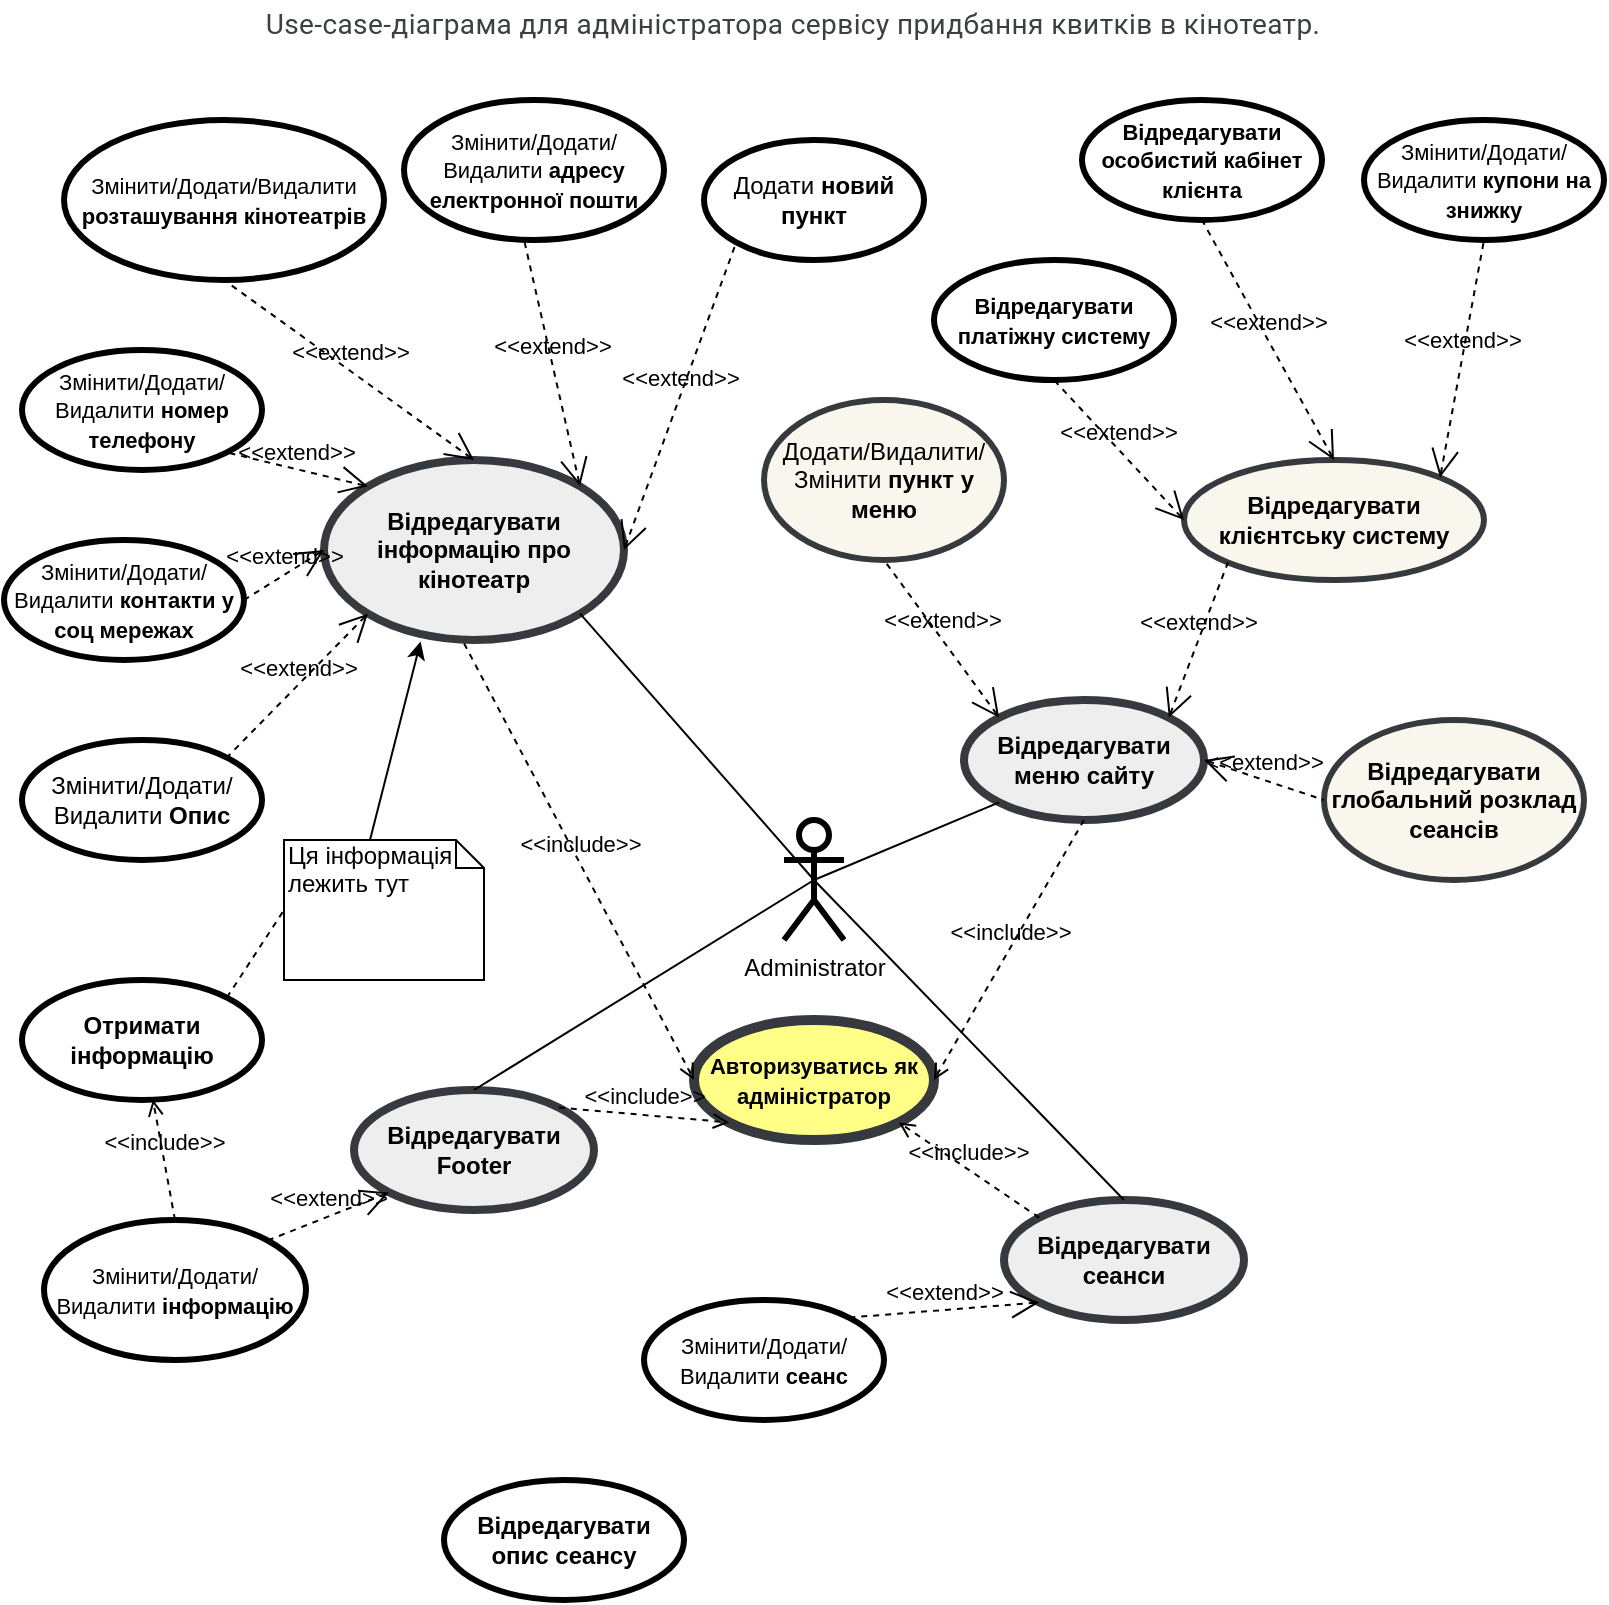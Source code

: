 <mxfile version="13.6.9" type="github">
  <diagram id="C5RBs43oDa-KdzZeNtuy" name="Page-1">
    <mxGraphModel dx="1125" dy="645" grid="1" gridSize="10" guides="1" tooltips="1" connect="1" arrows="1" fold="1" page="1" pageScale="1" pageWidth="827" pageHeight="1169" math="0" shadow="0">
      <root>
        <mxCell id="WIyWlLk6GJQsqaUBKTNV-0" />
        <mxCell id="WIyWlLk6GJQsqaUBKTNV-1" parent="WIyWlLk6GJQsqaUBKTNV-0" />
        <mxCell id="68lFuTOirknGhlbdTPyb-0" value="&lt;font style=&quot;font-size: 11px&quot;&gt;Авторизуватись як адміністратор&lt;/font&gt;" style="shape=ellipse;html=1;strokeWidth=5;fontStyle=1;whiteSpace=wrap;align=center;perimeter=ellipsePerimeter;fillColor=#ffff88;strokeColor=#36393d;" vertex="1" parent="WIyWlLk6GJQsqaUBKTNV-1">
          <mxGeometry x="365" y="520" width="120" height="60" as="geometry" />
        </mxCell>
        <mxCell id="68lFuTOirknGhlbdTPyb-1" value="Administrator" style="shape=umlActor;html=1;verticalLabelPosition=bottom;verticalAlign=top;align=center;strokeWidth=3;" vertex="1" parent="WIyWlLk6GJQsqaUBKTNV-1">
          <mxGeometry x="410" y="420" width="30" height="60" as="geometry" />
        </mxCell>
        <mxCell id="68lFuTOirknGhlbdTPyb-2" value="&lt;span style=&quot;color: rgb(60 , 64 , 67) ; font-family: &amp;#34;roboto&amp;#34; , &amp;#34;arial&amp;#34; , sans-serif ; font-size: 14px ; letter-spacing: 0.2px&quot;&gt;Use-case-діаграма для адміністратора сервісу придбання квитків в кінотеатр.&lt;br/&gt;&lt;br/&gt;&lt;/span&gt;" style="text;html=1;align=center;verticalAlign=middle;resizable=0;points=[];autosize=1;" vertex="1" parent="WIyWlLk6GJQsqaUBKTNV-1">
          <mxGeometry x="149" y="10" width="530" height="40" as="geometry" />
        </mxCell>
        <mxCell id="68lFuTOirknGhlbdTPyb-7" value="Відредагувати сеанси" style="shape=ellipse;html=1;strokeWidth=4;fontStyle=1;whiteSpace=wrap;align=center;perimeter=ellipsePerimeter;shadow=0;sketch=0;fillColor=#eeeeee;strokeColor=#36393d;" vertex="1" parent="WIyWlLk6GJQsqaUBKTNV-1">
          <mxGeometry x="520" y="610" width="120" height="60" as="geometry" />
        </mxCell>
        <mxCell id="68lFuTOirknGhlbdTPyb-10" value="Відредагувати інформацію про кінотеатр" style="shape=ellipse;html=1;strokeWidth=4;fontStyle=1;whiteSpace=wrap;align=center;perimeter=ellipsePerimeter;shadow=0;sketch=0;fillColor=#eeeeee;strokeColor=#36393d;" vertex="1" parent="WIyWlLk6GJQsqaUBKTNV-1">
          <mxGeometry x="180" y="240" width="150" height="90" as="geometry" />
        </mxCell>
        <mxCell id="68lFuTOirknGhlbdTPyb-12" value="Відредагувати меню сайту" style="shape=ellipse;html=1;strokeWidth=4;fontStyle=1;whiteSpace=wrap;align=center;perimeter=ellipsePerimeter;shadow=0;sketch=0;fillColor=#eeeeee;strokeColor=#36393d;" vertex="1" parent="WIyWlLk6GJQsqaUBKTNV-1">
          <mxGeometry x="500" y="360" width="120" height="60" as="geometry" />
        </mxCell>
        <mxCell id="68lFuTOirknGhlbdTPyb-14" value="Відредагувати Footer" style="shape=ellipse;html=1;strokeWidth=4;fontStyle=1;whiteSpace=wrap;align=center;perimeter=ellipsePerimeter;shadow=0;sketch=0;perimeterSpacing=0;fillColor=#eeeeee;strokeColor=#36393d;" vertex="1" parent="WIyWlLk6GJQsqaUBKTNV-1">
          <mxGeometry x="195" y="555" width="120" height="60" as="geometry" />
        </mxCell>
        <mxCell id="68lFuTOirknGhlbdTPyb-27" value="" style="edgeStyle=none;html=1;endArrow=none;verticalAlign=bottom;exitX=1;exitY=1;exitDx=0;exitDy=0;entryX=0.5;entryY=0.5;entryDx=0;entryDy=0;entryPerimeter=0;" edge="1" parent="WIyWlLk6GJQsqaUBKTNV-1" source="68lFuTOirknGhlbdTPyb-10" target="68lFuTOirknGhlbdTPyb-1">
          <mxGeometry width="160" relative="1" as="geometry">
            <mxPoint x="280" y="470" as="sourcePoint" />
            <mxPoint x="440" y="470" as="targetPoint" />
          </mxGeometry>
        </mxCell>
        <mxCell id="68lFuTOirknGhlbdTPyb-28" value="" style="edgeStyle=none;html=1;endArrow=none;verticalAlign=bottom;entryX=0;entryY=1;entryDx=0;entryDy=0;exitX=0.5;exitY=0.5;exitDx=0;exitDy=0;exitPerimeter=0;" edge="1" parent="WIyWlLk6GJQsqaUBKTNV-1" source="68lFuTOirknGhlbdTPyb-1" target="68lFuTOirknGhlbdTPyb-12">
          <mxGeometry width="160" relative="1" as="geometry">
            <mxPoint x="280" y="470" as="sourcePoint" />
            <mxPoint x="440" y="470" as="targetPoint" />
          </mxGeometry>
        </mxCell>
        <mxCell id="68lFuTOirknGhlbdTPyb-29" value="" style="edgeStyle=none;html=1;endArrow=none;verticalAlign=bottom;exitX=0.5;exitY=0;exitDx=0;exitDy=0;entryX=0.5;entryY=0.5;entryDx=0;entryDy=0;entryPerimeter=0;" edge="1" parent="WIyWlLk6GJQsqaUBKTNV-1" source="68lFuTOirknGhlbdTPyb-14" target="68lFuTOirknGhlbdTPyb-1">
          <mxGeometry width="160" relative="1" as="geometry">
            <mxPoint x="280" y="470" as="sourcePoint" />
            <mxPoint x="440" y="470" as="targetPoint" />
          </mxGeometry>
        </mxCell>
        <mxCell id="68lFuTOirknGhlbdTPyb-30" value="" style="edgeStyle=none;html=1;endArrow=none;verticalAlign=bottom;entryX=0.5;entryY=0;entryDx=0;entryDy=0;exitX=0.5;exitY=0.5;exitDx=0;exitDy=0;exitPerimeter=0;" edge="1" parent="WIyWlLk6GJQsqaUBKTNV-1" source="68lFuTOirknGhlbdTPyb-1" target="68lFuTOirknGhlbdTPyb-7">
          <mxGeometry width="160" relative="1" as="geometry">
            <mxPoint x="280" y="470" as="sourcePoint" />
            <mxPoint x="440" y="470" as="targetPoint" />
          </mxGeometry>
        </mxCell>
        <mxCell id="68lFuTOirknGhlbdTPyb-31" value="&amp;lt;&amp;lt;include&amp;gt;&amp;gt;" style="edgeStyle=none;html=1;endArrow=open;verticalAlign=bottom;dashed=1;labelBackgroundColor=none;exitX=1;exitY=0;exitDx=0;exitDy=0;entryX=0;entryY=1;entryDx=0;entryDy=0;" edge="1" parent="WIyWlLk6GJQsqaUBKTNV-1" source="68lFuTOirknGhlbdTPyb-14" target="68lFuTOirknGhlbdTPyb-0">
          <mxGeometry width="160" relative="1" as="geometry">
            <mxPoint x="325" y="620" as="sourcePoint" />
            <mxPoint x="485" y="620" as="targetPoint" />
          </mxGeometry>
        </mxCell>
        <mxCell id="68lFuTOirknGhlbdTPyb-32" value="&amp;lt;&amp;lt;include&amp;gt;&amp;gt;" style="edgeStyle=none;html=1;endArrow=open;verticalAlign=bottom;dashed=1;labelBackgroundColor=none;exitX=0.467;exitY=1.019;exitDx=0;exitDy=0;entryX=0;entryY=0.5;entryDx=0;entryDy=0;exitPerimeter=0;" edge="1" parent="WIyWlLk6GJQsqaUBKTNV-1" source="68lFuTOirknGhlbdTPyb-10" target="68lFuTOirknGhlbdTPyb-0">
          <mxGeometry width="160" relative="1" as="geometry">
            <mxPoint x="280" y="470" as="sourcePoint" />
            <mxPoint x="440" y="470" as="targetPoint" />
          </mxGeometry>
        </mxCell>
        <mxCell id="68lFuTOirknGhlbdTPyb-33" value="&amp;lt;&amp;lt;include&amp;gt;&amp;gt;" style="edgeStyle=none;html=1;endArrow=open;verticalAlign=bottom;dashed=1;labelBackgroundColor=none;exitX=0.5;exitY=1;exitDx=0;exitDy=0;entryX=1;entryY=0.5;entryDx=0;entryDy=0;" edge="1" parent="WIyWlLk6GJQsqaUBKTNV-1" source="68lFuTOirknGhlbdTPyb-12" target="68lFuTOirknGhlbdTPyb-0">
          <mxGeometry width="160" relative="1" as="geometry">
            <mxPoint x="280" y="470" as="sourcePoint" />
            <mxPoint x="440" y="470" as="targetPoint" />
          </mxGeometry>
        </mxCell>
        <mxCell id="68lFuTOirknGhlbdTPyb-35" value="&amp;lt;&amp;lt;include&amp;gt;&amp;gt;" style="edgeStyle=none;html=1;endArrow=open;verticalAlign=bottom;dashed=1;labelBackgroundColor=none;exitX=0;exitY=0;exitDx=0;exitDy=0;entryX=1;entryY=1;entryDx=0;entryDy=0;" edge="1" parent="WIyWlLk6GJQsqaUBKTNV-1" source="68lFuTOirknGhlbdTPyb-7" target="68lFuTOirknGhlbdTPyb-0">
          <mxGeometry width="160" relative="1" as="geometry">
            <mxPoint x="280" y="470" as="sourcePoint" />
            <mxPoint x="440" y="470" as="targetPoint" />
          </mxGeometry>
        </mxCell>
        <mxCell id="68lFuTOirknGhlbdTPyb-36" value="&lt;span style=&quot;font-weight: normal&quot;&gt;Змінити/Додати/Видалити &lt;/span&gt;Опис" style="shape=ellipse;html=1;strokeWidth=3;fontStyle=1;whiteSpace=wrap;align=center;perimeter=ellipsePerimeter;shadow=0;sketch=0;" vertex="1" parent="WIyWlLk6GJQsqaUBKTNV-1">
          <mxGeometry x="29" y="380" width="120" height="60" as="geometry" />
        </mxCell>
        <mxCell id="68lFuTOirknGhlbdTPyb-37" value="&lt;font style=&quot;font-size: 11px ; font-weight: normal&quot;&gt;Змінити/Додати/Видалити &lt;/font&gt;&lt;font style=&quot;font-size: 11px&quot;&gt;контакти у соц мережах&lt;/font&gt;" style="shape=ellipse;html=1;strokeWidth=3;fontStyle=1;whiteSpace=wrap;align=center;perimeter=ellipsePerimeter;shadow=0;sketch=0;" vertex="1" parent="WIyWlLk6GJQsqaUBKTNV-1">
          <mxGeometry x="20" y="280" width="120" height="60" as="geometry" />
        </mxCell>
        <mxCell id="68lFuTOirknGhlbdTPyb-38" value="&lt;span style=&quot;font-size: 11px ; font-weight: normal&quot;&gt;Змінити/Додати/Видалити &lt;/span&gt;&lt;span style=&quot;font-size: 11px&quot;&gt;номер телефону&lt;/span&gt;" style="shape=ellipse;html=1;strokeWidth=3;fontStyle=1;whiteSpace=wrap;align=center;perimeter=ellipsePerimeter;shadow=0;sketch=0;" vertex="1" parent="WIyWlLk6GJQsqaUBKTNV-1">
          <mxGeometry x="29" y="185" width="120" height="60" as="geometry" />
        </mxCell>
        <mxCell id="68lFuTOirknGhlbdTPyb-39" value="&lt;font style=&quot;font-size: 11px ; font-weight: normal&quot;&gt;Змінити/Додати/Видалити &lt;/font&gt;&lt;font style=&quot;font-size: 11px&quot;&gt;розташування кінотеатрів&lt;/font&gt;" style="shape=ellipse;html=1;strokeWidth=3;fontStyle=1;whiteSpace=wrap;align=center;perimeter=ellipsePerimeter;shadow=0;sketch=0;" vertex="1" parent="WIyWlLk6GJQsqaUBKTNV-1">
          <mxGeometry x="50" y="70" width="160" height="80" as="geometry" />
        </mxCell>
        <mxCell id="68lFuTOirknGhlbdTPyb-40" value="&lt;span style=&quot;font-size: 11px ; font-weight: normal&quot;&gt;Змінити/Додати/Видалити &lt;/span&gt;&lt;span style=&quot;font-size: 11px&quot;&gt;адресу електронної пошти&lt;/span&gt;" style="shape=ellipse;html=1;strokeWidth=3;fontStyle=1;whiteSpace=wrap;align=center;perimeter=ellipsePerimeter;shadow=0;sketch=0;" vertex="1" parent="WIyWlLk6GJQsqaUBKTNV-1">
          <mxGeometry x="220" y="60" width="130" height="70" as="geometry" />
        </mxCell>
        <mxCell id="68lFuTOirknGhlbdTPyb-46" value="&lt;span style=&quot;font-weight: normal&quot;&gt;Додати/Видалити/Змінити&amp;nbsp;&lt;/span&gt;пункт у меню" style="shape=ellipse;html=1;strokeWidth=3;fontStyle=1;whiteSpace=wrap;align=center;perimeter=ellipsePerimeter;shadow=0;sketch=0;fillColor=#f9f7ed;strokeColor=#36393d;" vertex="1" parent="WIyWlLk6GJQsqaUBKTNV-1">
          <mxGeometry x="400" y="210" width="120" height="80" as="geometry" />
        </mxCell>
        <mxCell id="68lFuTOirknGhlbdTPyb-49" value="&lt;span style=&quot;font-weight: normal&quot;&gt;Додати &lt;/span&gt;новий пункт" style="shape=ellipse;html=1;strokeWidth=3;fontStyle=1;whiteSpace=wrap;align=center;perimeter=ellipsePerimeter;shadow=0;sketch=0;" vertex="1" parent="WIyWlLk6GJQsqaUBKTNV-1">
          <mxGeometry x="370" y="80" width="110" height="60" as="geometry" />
        </mxCell>
        <mxCell id="68lFuTOirknGhlbdTPyb-53" value="Відредагувати клієнтську систему" style="shape=ellipse;html=1;strokeWidth=3;fontStyle=1;whiteSpace=wrap;align=center;perimeter=ellipsePerimeter;shadow=0;sketch=0;fillColor=#f9f7ed;strokeColor=#36393d;" vertex="1" parent="WIyWlLk6GJQsqaUBKTNV-1">
          <mxGeometry x="610" y="240" width="150" height="60" as="geometry" />
        </mxCell>
        <mxCell id="68lFuTOirknGhlbdTPyb-54" value="&amp;lt;&amp;lt;extend&amp;gt;&amp;gt;" style="edgeStyle=none;html=1;startArrow=open;endArrow=none;startSize=12;verticalAlign=bottom;dashed=1;labelBackgroundColor=none;exitX=0;exitY=1;exitDx=0;exitDy=0;entryX=1;entryY=0;entryDx=0;entryDy=0;" edge="1" parent="WIyWlLk6GJQsqaUBKTNV-1" source="68lFuTOirknGhlbdTPyb-10" target="68lFuTOirknGhlbdTPyb-36">
          <mxGeometry width="160" relative="1" as="geometry">
            <mxPoint x="280" y="410" as="sourcePoint" />
            <mxPoint x="440" y="410" as="targetPoint" />
          </mxGeometry>
        </mxCell>
        <mxCell id="68lFuTOirknGhlbdTPyb-55" value="&amp;lt;&amp;lt;extend&amp;gt;&amp;gt;" style="edgeStyle=none;html=1;startArrow=open;endArrow=none;startSize=12;verticalAlign=bottom;dashed=1;labelBackgroundColor=none;entryX=1;entryY=0.5;entryDx=0;entryDy=0;exitX=0;exitY=0.5;exitDx=0;exitDy=0;" edge="1" parent="WIyWlLk6GJQsqaUBKTNV-1" source="68lFuTOirknGhlbdTPyb-10" target="68lFuTOirknGhlbdTPyb-37">
          <mxGeometry width="160" relative="1" as="geometry">
            <mxPoint x="290" y="280" as="sourcePoint" />
            <mxPoint x="450" y="280" as="targetPoint" />
          </mxGeometry>
        </mxCell>
        <mxCell id="68lFuTOirknGhlbdTPyb-56" value="&amp;lt;&amp;lt;extend&amp;gt;&amp;gt;" style="edgeStyle=none;html=1;startArrow=open;endArrow=none;startSize=12;verticalAlign=bottom;dashed=1;labelBackgroundColor=none;entryX=1;entryY=1;entryDx=0;entryDy=0;exitX=0;exitY=0;exitDx=0;exitDy=0;" edge="1" parent="WIyWlLk6GJQsqaUBKTNV-1" source="68lFuTOirknGhlbdTPyb-10" target="68lFuTOirknGhlbdTPyb-38">
          <mxGeometry width="160" relative="1" as="geometry">
            <mxPoint x="290" y="280" as="sourcePoint" />
            <mxPoint x="450" y="280" as="targetPoint" />
          </mxGeometry>
        </mxCell>
        <mxCell id="68lFuTOirknGhlbdTPyb-57" value="&amp;lt;&amp;lt;extend&amp;gt;&amp;gt;" style="edgeStyle=none;html=1;startArrow=open;endArrow=none;startSize=12;verticalAlign=bottom;dashed=1;labelBackgroundColor=none;entryX=0.5;entryY=1;entryDx=0;entryDy=0;exitX=0.5;exitY=0;exitDx=0;exitDy=0;" edge="1" parent="WIyWlLk6GJQsqaUBKTNV-1" source="68lFuTOirknGhlbdTPyb-10" target="68lFuTOirknGhlbdTPyb-39">
          <mxGeometry width="160" relative="1" as="geometry">
            <mxPoint x="290" y="280" as="sourcePoint" />
            <mxPoint x="450" y="280" as="targetPoint" />
          </mxGeometry>
        </mxCell>
        <mxCell id="68lFuTOirknGhlbdTPyb-58" value="&amp;lt;&amp;lt;extend&amp;gt;&amp;gt;" style="edgeStyle=none;html=1;startArrow=open;endArrow=none;startSize=12;verticalAlign=bottom;dashed=1;labelBackgroundColor=none;entryX=0.462;entryY=1;entryDx=0;entryDy=0;entryPerimeter=0;exitX=1;exitY=0;exitDx=0;exitDy=0;" edge="1" parent="WIyWlLk6GJQsqaUBKTNV-1" source="68lFuTOirknGhlbdTPyb-10" target="68lFuTOirknGhlbdTPyb-40">
          <mxGeometry width="160" relative="1" as="geometry">
            <mxPoint x="290" y="280" as="sourcePoint" />
            <mxPoint x="450" y="280" as="targetPoint" />
          </mxGeometry>
        </mxCell>
        <mxCell id="68lFuTOirknGhlbdTPyb-59" value="&amp;lt;&amp;lt;extend&amp;gt;&amp;gt;" style="edgeStyle=none;html=1;startArrow=open;endArrow=none;startSize=12;verticalAlign=bottom;dashed=1;labelBackgroundColor=none;entryX=0;entryY=1;entryDx=0;entryDy=0;exitX=1;exitY=0.5;exitDx=0;exitDy=0;" edge="1" parent="WIyWlLk6GJQsqaUBKTNV-1" source="68lFuTOirknGhlbdTPyb-10" target="68lFuTOirknGhlbdTPyb-49">
          <mxGeometry width="160" relative="1" as="geometry">
            <mxPoint x="290" y="280" as="sourcePoint" />
            <mxPoint x="450" y="280" as="targetPoint" />
          </mxGeometry>
        </mxCell>
        <mxCell id="68lFuTOirknGhlbdTPyb-61" value="&amp;lt;&amp;lt;extend&amp;gt;&amp;gt;" style="edgeStyle=none;html=1;startArrow=open;endArrow=none;startSize=12;verticalAlign=bottom;dashed=1;labelBackgroundColor=none;entryX=0.5;entryY=1;entryDx=0;entryDy=0;exitX=0;exitY=0;exitDx=0;exitDy=0;" edge="1" parent="WIyWlLk6GJQsqaUBKTNV-1" source="68lFuTOirknGhlbdTPyb-12" target="68lFuTOirknGhlbdTPyb-46">
          <mxGeometry width="160" relative="1" as="geometry">
            <mxPoint x="290" y="330" as="sourcePoint" />
            <mxPoint x="450" y="330" as="targetPoint" />
          </mxGeometry>
        </mxCell>
        <mxCell id="68lFuTOirknGhlbdTPyb-62" value="&amp;lt;&amp;lt;extend&amp;gt;&amp;gt;" style="edgeStyle=none;html=1;startArrow=open;endArrow=none;startSize=12;verticalAlign=bottom;dashed=1;labelBackgroundColor=none;entryX=0;entryY=1;entryDx=0;entryDy=0;exitX=1;exitY=0;exitDx=0;exitDy=0;" edge="1" parent="WIyWlLk6GJQsqaUBKTNV-1" source="68lFuTOirknGhlbdTPyb-12" target="68lFuTOirknGhlbdTPyb-53">
          <mxGeometry width="160" relative="1" as="geometry">
            <mxPoint x="540" y="340" as="sourcePoint" />
            <mxPoint x="450" y="330" as="targetPoint" />
          </mxGeometry>
        </mxCell>
        <mxCell id="68lFuTOirknGhlbdTPyb-63" value="&lt;font style=&quot;font-size: 11px&quot;&gt;Відредагувати особистий кабінет клієнта&lt;/font&gt;" style="shape=ellipse;html=1;strokeWidth=3;fontStyle=1;whiteSpace=wrap;align=center;perimeter=ellipsePerimeter;shadow=0;sketch=0;" vertex="1" parent="WIyWlLk6GJQsqaUBKTNV-1">
          <mxGeometry x="559" y="60" width="120" height="60" as="geometry" />
        </mxCell>
        <mxCell id="68lFuTOirknGhlbdTPyb-64" value="&amp;lt;&amp;lt;extend&amp;gt;&amp;gt;" style="edgeStyle=none;html=1;startArrow=open;endArrow=none;startSize=12;verticalAlign=bottom;dashed=1;labelBackgroundColor=none;entryX=0.5;entryY=1;entryDx=0;entryDy=0;exitX=0.5;exitY=0;exitDx=0;exitDy=0;" edge="1" parent="WIyWlLk6GJQsqaUBKTNV-1" source="68lFuTOirknGhlbdTPyb-53" target="68lFuTOirknGhlbdTPyb-63">
          <mxGeometry width="160" relative="1" as="geometry">
            <mxPoint x="290" y="350" as="sourcePoint" />
            <mxPoint x="450" y="350" as="targetPoint" />
          </mxGeometry>
        </mxCell>
        <mxCell id="68lFuTOirknGhlbdTPyb-65" value="&lt;font style=&quot;font-size: 11px&quot;&gt;Відредагувати платіжну систему&lt;/font&gt;" style="shape=ellipse;html=1;strokeWidth=3;fontStyle=1;whiteSpace=wrap;align=center;perimeter=ellipsePerimeter;shadow=0;sketch=0;" vertex="1" parent="WIyWlLk6GJQsqaUBKTNV-1">
          <mxGeometry x="485" y="140" width="120" height="60" as="geometry" />
        </mxCell>
        <mxCell id="68lFuTOirknGhlbdTPyb-66" value="&amp;lt;&amp;lt;extend&amp;gt;&amp;gt;" style="edgeStyle=none;html=1;startArrow=open;endArrow=none;startSize=12;verticalAlign=bottom;dashed=1;labelBackgroundColor=none;entryX=0.5;entryY=1;entryDx=0;entryDy=0;exitX=0;exitY=0.5;exitDx=0;exitDy=0;" edge="1" parent="WIyWlLk6GJQsqaUBKTNV-1" target="68lFuTOirknGhlbdTPyb-65" source="68lFuTOirknGhlbdTPyb-53">
          <mxGeometry width="160" relative="1" as="geometry">
            <mxPoint x="678.997" y="308.787" as="sourcePoint" />
            <mxPoint x="287.03" y="350" as="targetPoint" />
          </mxGeometry>
        </mxCell>
        <mxCell id="68lFuTOirknGhlbdTPyb-67" value="Відредагувати глобальний розклад сеансів" style="shape=ellipse;html=1;strokeWidth=3;fontStyle=1;whiteSpace=wrap;align=center;perimeter=ellipsePerimeter;shadow=0;sketch=0;fillColor=#f9f7ed;strokeColor=#36393d;" vertex="1" parent="WIyWlLk6GJQsqaUBKTNV-1">
          <mxGeometry x="680" y="370" width="130" height="80" as="geometry" />
        </mxCell>
        <mxCell id="68lFuTOirknGhlbdTPyb-68" value="&amp;lt;&amp;lt;extend&amp;gt;&amp;gt;" style="edgeStyle=none;html=1;startArrow=open;endArrow=none;startSize=12;verticalAlign=bottom;dashed=1;labelBackgroundColor=none;entryX=0;entryY=0.5;entryDx=0;entryDy=0;exitX=1;exitY=0.5;exitDx=0;exitDy=0;" edge="1" parent="WIyWlLk6GJQsqaUBKTNV-1" source="68lFuTOirknGhlbdTPyb-12" target="68lFuTOirknGhlbdTPyb-67">
          <mxGeometry width="160" relative="1" as="geometry">
            <mxPoint x="290" y="360" as="sourcePoint" />
            <mxPoint x="450" y="360" as="targetPoint" />
          </mxGeometry>
        </mxCell>
        <mxCell id="68lFuTOirknGhlbdTPyb-69" value="&lt;font style=&quot;font-size: 11px&quot;&gt;&lt;span style=&quot;font-weight: 400&quot;&gt;Змінити/Додати/Видалити&lt;/span&gt;&amp;nbsp;інформацію&lt;/font&gt;" style="shape=ellipse;html=1;strokeWidth=3;fontStyle=1;whiteSpace=wrap;align=center;perimeter=ellipsePerimeter;shadow=0;sketch=0;" vertex="1" parent="WIyWlLk6GJQsqaUBKTNV-1">
          <mxGeometry x="40" y="620" width="131" height="70" as="geometry" />
        </mxCell>
        <mxCell id="68lFuTOirknGhlbdTPyb-70" value="&lt;span style=&quot;font-size: 11px ; font-weight: 400&quot;&gt;Змінити/Додати/Видалити &lt;/span&gt;&lt;span style=&quot;font-size: 11px&quot;&gt;купони на знижку&lt;/span&gt;" style="shape=ellipse;html=1;strokeWidth=3;fontStyle=1;whiteSpace=wrap;align=center;perimeter=ellipsePerimeter;shadow=0;sketch=0;" vertex="1" parent="WIyWlLk6GJQsqaUBKTNV-1">
          <mxGeometry x="700" y="70" width="120" height="60" as="geometry" />
        </mxCell>
        <mxCell id="68lFuTOirknGhlbdTPyb-72" value="&amp;lt;&amp;lt;extend&amp;gt;&amp;gt;" style="edgeStyle=none;html=1;startArrow=open;endArrow=none;startSize=12;verticalAlign=bottom;dashed=1;labelBackgroundColor=none;entryX=0.5;entryY=1;entryDx=0;entryDy=0;exitX=1;exitY=0;exitDx=0;exitDy=0;" edge="1" parent="WIyWlLk6GJQsqaUBKTNV-1" source="68lFuTOirknGhlbdTPyb-53" target="68lFuTOirknGhlbdTPyb-70">
          <mxGeometry width="160" relative="1" as="geometry">
            <mxPoint x="290" y="320" as="sourcePoint" />
            <mxPoint x="450" y="320" as="targetPoint" />
          </mxGeometry>
        </mxCell>
        <mxCell id="68lFuTOirknGhlbdTPyb-73" value="&amp;lt;&amp;lt;extend&amp;gt;&amp;gt;" style="edgeStyle=none;html=1;startArrow=open;endArrow=none;startSize=12;verticalAlign=bottom;dashed=1;labelBackgroundColor=none;exitX=0;exitY=1;exitDx=0;exitDy=0;entryX=1;entryY=0;entryDx=0;entryDy=0;" edge="1" parent="WIyWlLk6GJQsqaUBKTNV-1" source="68lFuTOirknGhlbdTPyb-14" target="68lFuTOirknGhlbdTPyb-69">
          <mxGeometry width="160" relative="1" as="geometry">
            <mxPoint x="210" y="644.58" as="sourcePoint" />
            <mxPoint x="370" y="644.58" as="targetPoint" />
          </mxGeometry>
        </mxCell>
        <mxCell id="68lFuTOirknGhlbdTPyb-74" value="&amp;lt;&amp;lt;include&amp;gt;&amp;gt;" style="edgeStyle=none;html=1;endArrow=open;verticalAlign=bottom;dashed=1;labelBackgroundColor=none;exitX=0.5;exitY=0;exitDx=0;exitDy=0;" edge="1" parent="WIyWlLk6GJQsqaUBKTNV-1" source="68lFuTOirknGhlbdTPyb-69" target="68lFuTOirknGhlbdTPyb-75">
          <mxGeometry width="160" relative="1" as="geometry">
            <mxPoint x="60" y="520" as="sourcePoint" />
            <mxPoint x="80" y="560" as="targetPoint" />
          </mxGeometry>
        </mxCell>
        <mxCell id="68lFuTOirknGhlbdTPyb-75" value="Отримати інформацію" style="shape=ellipse;html=1;strokeWidth=3;fontStyle=1;whiteSpace=wrap;align=center;perimeter=ellipsePerimeter;" vertex="1" parent="WIyWlLk6GJQsqaUBKTNV-1">
          <mxGeometry x="29" y="500" width="120" height="60" as="geometry" />
        </mxCell>
        <mxCell id="68lFuTOirknGhlbdTPyb-76" value="Ця інформація лежить тут" style="shape=note;whiteSpace=wrap;html=1;size=14;verticalAlign=top;align=left;spacingTop=-6;shadow=0;sketch=0;strokeWidth=1;" vertex="1" parent="WIyWlLk6GJQsqaUBKTNV-1">
          <mxGeometry x="160" y="430" width="100" height="70" as="geometry" />
        </mxCell>
        <mxCell id="68lFuTOirknGhlbdTPyb-77" value="" style="endArrow=none;dashed=1;html=1;entryX=0;entryY=0.5;entryDx=0;entryDy=0;entryPerimeter=0;exitX=1;exitY=0;exitDx=0;exitDy=0;" edge="1" parent="WIyWlLk6GJQsqaUBKTNV-1" source="68lFuTOirknGhlbdTPyb-75" target="68lFuTOirknGhlbdTPyb-76">
          <mxGeometry width="50" height="50" relative="1" as="geometry">
            <mxPoint x="99" y="500" as="sourcePoint" />
            <mxPoint x="149" y="450" as="targetPoint" />
          </mxGeometry>
        </mxCell>
        <mxCell id="68lFuTOirknGhlbdTPyb-78" value="" style="endArrow=classic;html=1;exitX=0;exitY=0;exitDx=43;exitDy=0;exitPerimeter=0;entryX=0.322;entryY=1.009;entryDx=0;entryDy=0;entryPerimeter=0;" edge="1" parent="WIyWlLk6GJQsqaUBKTNV-1" source="68lFuTOirknGhlbdTPyb-76" target="68lFuTOirknGhlbdTPyb-10">
          <mxGeometry width="50" height="50" relative="1" as="geometry">
            <mxPoint x="171" y="400" as="sourcePoint" />
            <mxPoint x="221" y="350" as="targetPoint" />
          </mxGeometry>
        </mxCell>
        <mxCell id="68lFuTOirknGhlbdTPyb-79" value="&lt;span style=&quot;font-size: 11px ; font-weight: 400&quot;&gt;Змінити/Додати/Видалити &lt;/span&gt;&lt;span style=&quot;font-size: 11px&quot;&gt;сеанс&lt;/span&gt;" style="shape=ellipse;html=1;strokeWidth=3;fontStyle=1;whiteSpace=wrap;align=center;perimeter=ellipsePerimeter;shadow=0;sketch=0;" vertex="1" parent="WIyWlLk6GJQsqaUBKTNV-1">
          <mxGeometry x="340" y="660" width="120" height="60" as="geometry" />
        </mxCell>
        <mxCell id="68lFuTOirknGhlbdTPyb-81" value="&amp;lt;&amp;lt;extend&amp;gt;&amp;gt;" style="edgeStyle=none;html=1;startArrow=open;endArrow=none;startSize=12;verticalAlign=bottom;dashed=1;labelBackgroundColor=none;exitX=0;exitY=1;exitDx=0;exitDy=0;entryX=1;entryY=0;entryDx=0;entryDy=0;" edge="1" parent="WIyWlLk6GJQsqaUBKTNV-1" source="68lFuTOirknGhlbdTPyb-7" target="68lFuTOirknGhlbdTPyb-79">
          <mxGeometry width="160" relative="1" as="geometry">
            <mxPoint x="370" y="690" as="sourcePoint" />
            <mxPoint x="530" y="690" as="targetPoint" />
          </mxGeometry>
        </mxCell>
        <mxCell id="68lFuTOirknGhlbdTPyb-82" value="Відредагувати опис сеансу" style="shape=ellipse;html=1;strokeWidth=3;fontStyle=1;whiteSpace=wrap;align=center;perimeter=ellipsePerimeter;shadow=0;sketch=0;" vertex="1" parent="WIyWlLk6GJQsqaUBKTNV-1">
          <mxGeometry x="240" y="750" width="120" height="60" as="geometry" />
        </mxCell>
      </root>
    </mxGraphModel>
  </diagram>
</mxfile>
